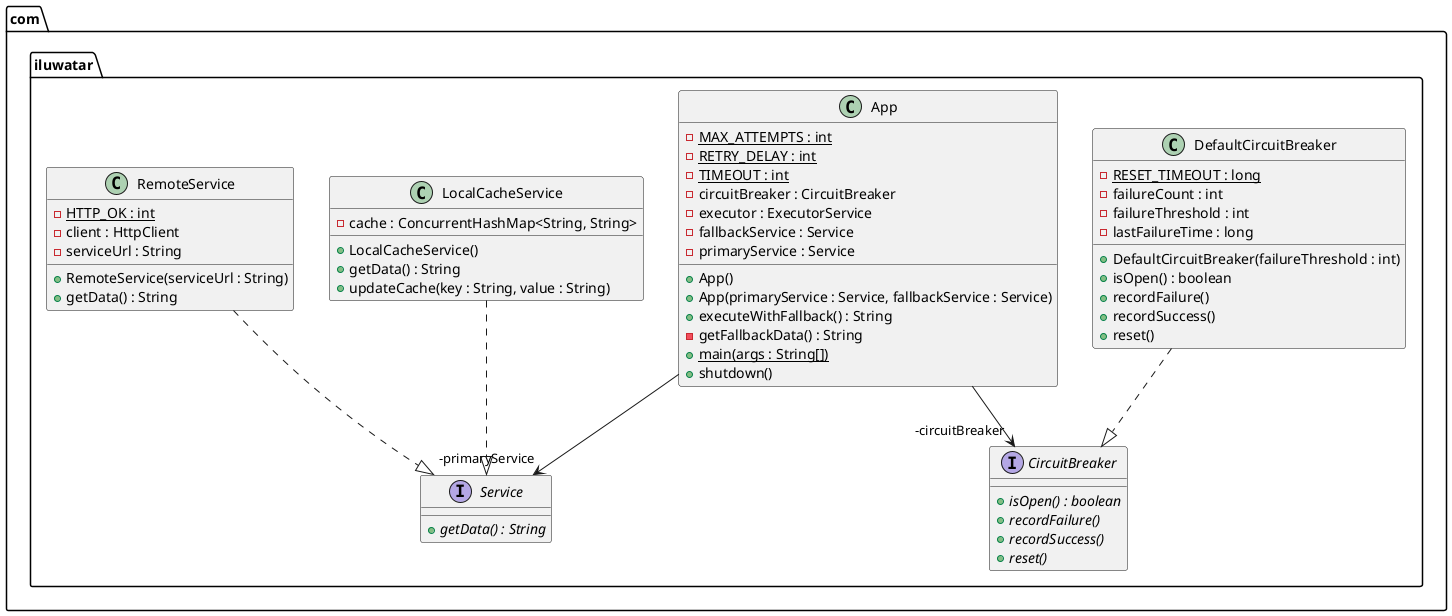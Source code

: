 @startuml
package com.iluwatar {
  class App {
    - MAX_ATTEMPTS : int {static}
    - RETRY_DELAY : int {static}
    - TIMEOUT : int {static}
    - circuitBreaker : CircuitBreaker
    - executor : ExecutorService
    - fallbackService : Service
    - primaryService : Service
    + App()
    + App(primaryService : Service, fallbackService : Service)
    + executeWithFallback() : String
    - getFallbackData() : String
    + main(args : String[]) {static}
    + shutdown()
  }
  interface CircuitBreaker {
    + isOpen() : boolean {abstract}
    + recordFailure() {abstract}
    + recordSuccess() {abstract}
    + reset() {abstract}
  }
  class DefaultCircuitBreaker {
    - RESET_TIMEOUT : long {static}
    - failureCount : int
    - failureThreshold : int
    - lastFailureTime : long
    + DefaultCircuitBreaker(failureThreshold : int)
    + isOpen() : boolean
    + recordFailure()
    + recordSuccess()
    + reset()
  }
  class LocalCacheService {
    - cache : ConcurrentHashMap<String, String>
    + LocalCacheService()
    + getData() : String
    + updateCache(key : String, value : String)
  }
  class RemoteService {
    - HTTP_OK : int {static}
    - client : HttpClient
    - serviceUrl : String
    + RemoteService(serviceUrl : String)
    + getData() : String
  }
  interface Service {
    + getData() : String {abstract}
  }
}
App -->  "-circuitBreaker" CircuitBreaker
App -->  "-primaryService" Service
DefaultCircuitBreaker ..|> CircuitBreaker 
LocalCacheService ..|> Service 
RemoteService ..|> Service 
@enduml